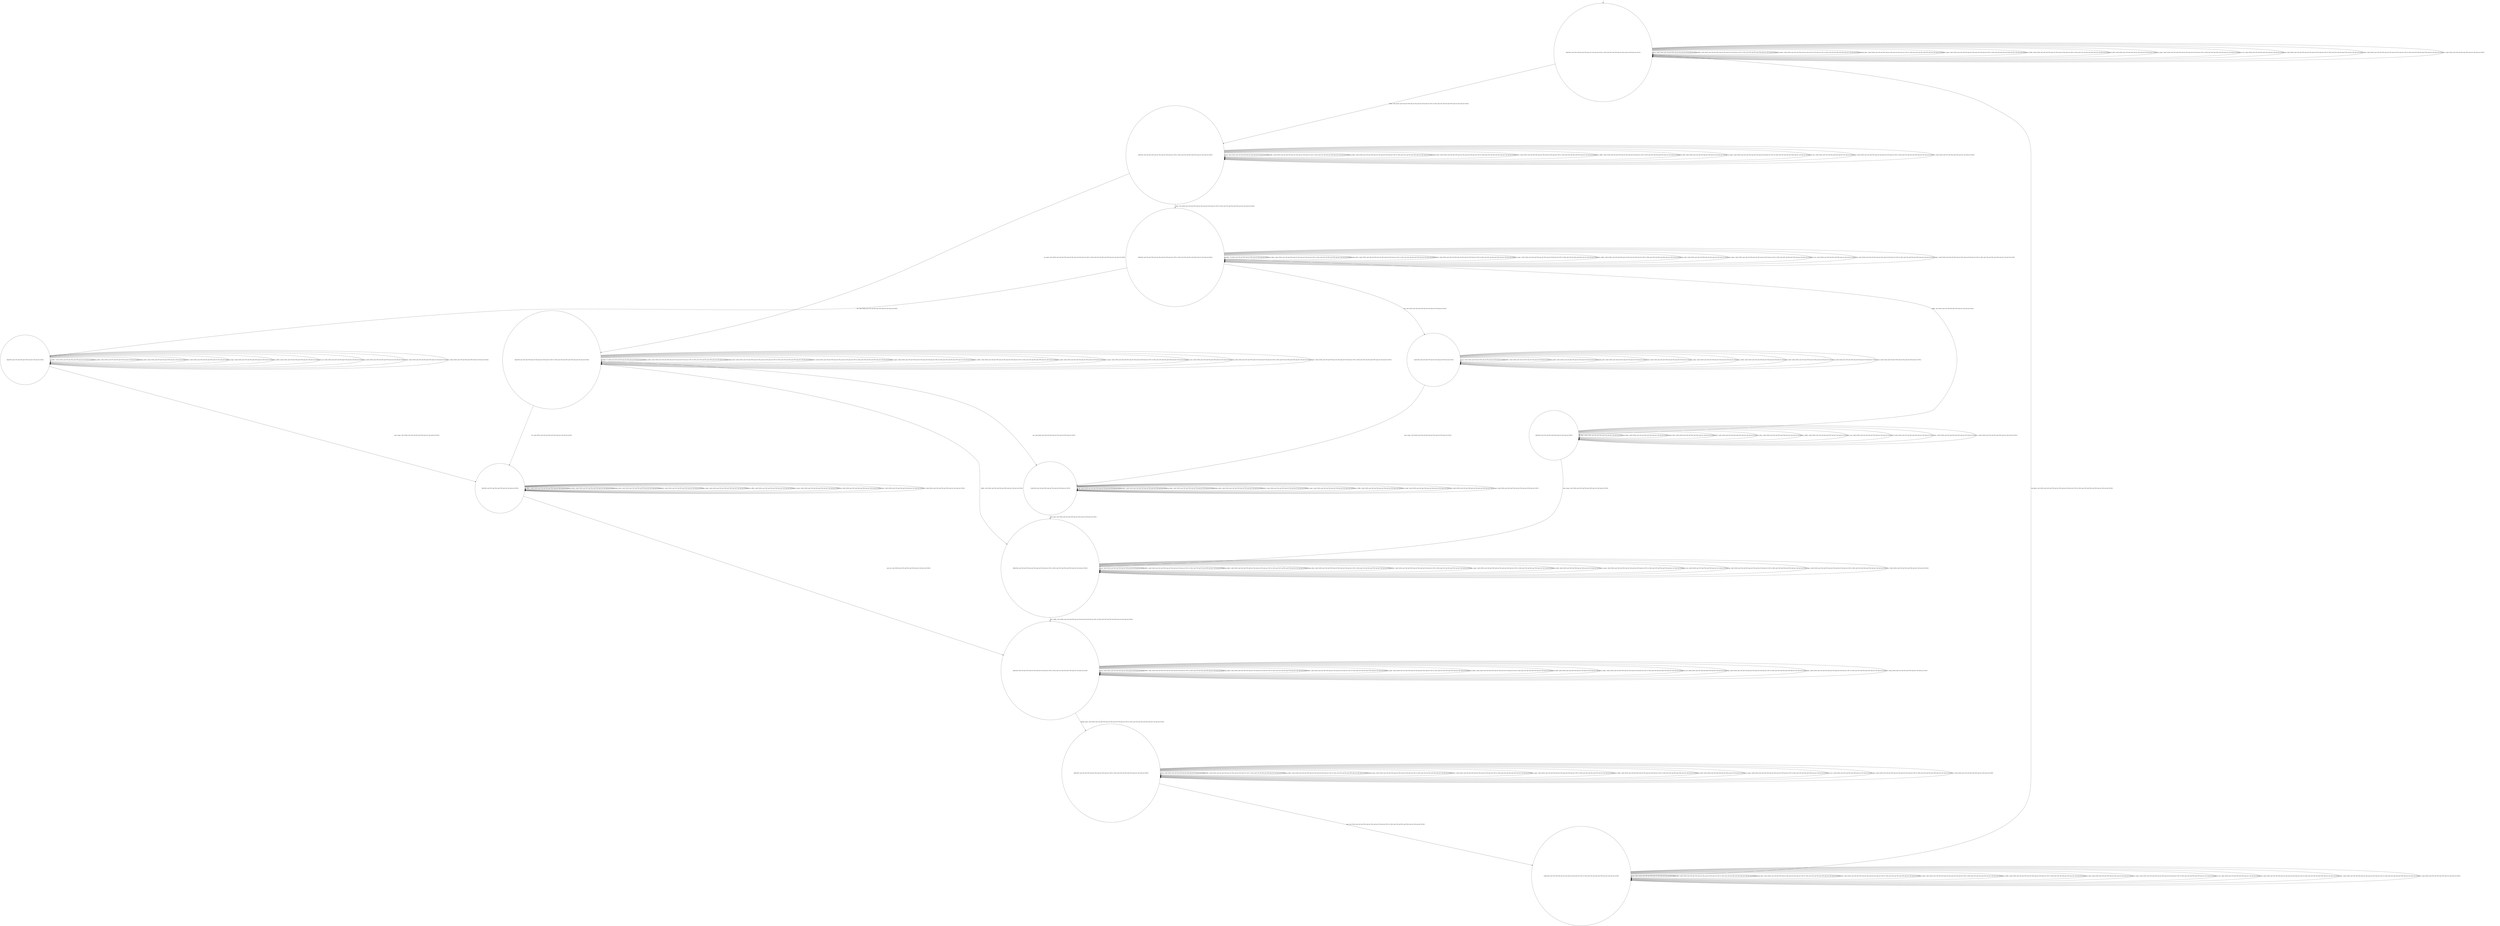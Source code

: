 digraph g {
	edge [lblstyle="above, sloped"];
	s0 [shape="circle" label="0@[((DOL and COF and TEA and TON and not CAP and not EUR) or (DOL and CAP and TON and not TEA and not EUR and not COF))]"];
	s1 [shape="circle" label="1@[((DOL and CAP and TON and not TEA and not EUR and not COF) or (DOL and COF and TEA and TON and not CAP and not EUR))]"];
	s2 [shape="circle" label="2@[((DOL and CAP and TON and not TEA and not EUR and not COF) or (DOL and COF and TEA and TON and not CAP and not EUR))]"];
	s3 [shape="circle" label="3@[((DOL and CAP and TON and not TEA and not EUR and not COF) or (DOL and COF and TEA and TON and not CAP and not EUR))]"];
	s4 [shape="circle" label="4@[((DOL and COF and TEA and TON and not CAP and not EUR))]"];
	s5 [shape="circle" label="5@[((DOL and COF and TEA and TON and not CAP and not EUR))]"];
	s6 [shape="circle" label="6@[((DOL and CAP and TON and not TEA and not EUR and not COF) or (DOL and COF and TEA and TON and not CAP and not EUR))]"];
	s7 [shape="circle" label="7@[((DOL and COF and TEA and TON and not CAP and not EUR))]"];
	s8 [shape="circle" label="8@[((DOL and CAP and TON and not TEA and not EUR and not COF) or (DOL and COF and TEA and TON and not CAP and not EUR))]"];
	s9 [shape="circle" label="9@[((DOL and CAP and TON and not TEA and not EUR and not COF) or (DOL and COF and TEA and TON and not CAP and not EUR))]"];
	s10 [shape="circle" label="10@[((DOL and CAP and TON and not TEA and not EUR and not COF) or (DOL and COF and TEA and TON and not CAP and not EUR))]"];
	s11 [shape="circle" label="11@[((DOL and CAP and TON and not TEA and not EUR and not COF))]"];
	s12 [shape="circle" label="12@[((DOL and CAP and TON and not TEA and not EUR and not COF))]"];
	s0 -> s0 [label="cap / nok() [((DOL and CAP and TON and not TEA and not EUR and not COF))]"];
	s0 -> s0 [label="coffee / nok() [((DOL and CAP and TON and not TEA and not EUR and not COF) or (DOL and COF and TEA and TON and not CAP and not EUR))]"];
	s0 -> s0 [label="cup_taken / nok() [((DOL and CAP and TON and not TEA and not EUR and not COF) or (DOL and COF and TEA and TON and not CAP and not EUR))]"];
	s0 -> s0 [label="display_done / nok() [((DOL and CAP and TON and not TEA and not EUR and not COF) or (DOL and COF and TEA and TON and not CAP and not EUR))]"];
	s0 -> s1 [label="dollar / ok() [((DOL and CAP and TON and not TEA and not EUR and not COF) or (DOL and COF and TEA and TON and not CAP and not EUR))]"];
	s0 -> s0 [label="no_sugar / nok() [((DOL and CAP and TON and not TEA and not EUR and not COF) or (DOL and COF and TEA and TON and not CAP and not EUR))]"];
	s0 -> s0 [label="pour_coffee / nok() [((DOL and CAP and TON and not TEA and not EUR and not COF) or (DOL and COF and TEA and TON and not CAP and not EUR))]"];
	s0 -> s0 [label="pour_milk / nok() [((DOL and CAP and TON and not TEA and not EUR and not COF))]"];
	s0 -> s0 [label="pour_sugar / nok() [((DOL and CAP and TON and not TEA and not EUR and not COF) or (DOL and COF and TEA and TON and not CAP and not EUR))]"];
	s0 -> s0 [label="pour_tea / nok() [((DOL and COF and TEA and TON and not CAP and not EUR))]"];
	s0 -> s0 [label="ring / nok() [((DOL and CAP and TON and not TEA and not EUR and not COF) or (DOL and COF and TEA and TON and not CAP and not EUR))]"];
	s0 -> s0 [label="sugar / nok() [((DOL and CAP and TON and not TEA and not EUR and not COF) or (DOL and COF and TEA and TON and not CAP and not EUR))]"];
	s0 -> s0 [label="tea / nok() [((DOL and COF and TEA and TON and not CAP and not EUR))]"];
	s1 -> s1 [label="cap / nok() [((DOL and CAP and TON and not TEA and not EUR and not COF))]"];
	s1 -> s1 [label="coffee / nok() [((DOL and CAP and TON and not TEA and not EUR and not COF) or (DOL and COF and TEA and TON and not CAP and not EUR))]"];
	s1 -> s1 [label="cup_taken / nok() [((DOL and CAP and TON and not TEA and not EUR and not COF) or (DOL and COF and TEA and TON and not CAP and not EUR))]"];
	s1 -> s1 [label="display_done / nok() [((DOL and CAP and TON and not TEA and not EUR and not COF) or (DOL and COF and TEA and TON and not CAP and not EUR))]"];
	s1 -> s1 [label="dollar / nok() [((DOL and CAP and TON and not TEA and not EUR and not COF) or (DOL and COF and TEA and TON and not CAP and not EUR))]"];
	s1 -> s2 [label="no_sugar / ok() [((DOL and CAP and TON and not TEA and not EUR and not COF) or (DOL and COF and TEA and TON and not CAP and not EUR))]"];
	s1 -> s1 [label="pour_coffee / nok() [((DOL and CAP and TON and not TEA and not EUR and not COF) or (DOL and COF and TEA and TON and not CAP and not EUR))]"];
	s1 -> s1 [label="pour_milk / nok() [((DOL and CAP and TON and not TEA and not EUR and not COF))]"];
	s1 -> s1 [label="pour_sugar / nok() [((DOL and CAP and TON and not TEA and not EUR and not COF) or (DOL and COF and TEA and TON and not CAP and not EUR))]"];
	s1 -> s1 [label="pour_tea / nok() [((DOL and COF and TEA and TON and not CAP and not EUR))]"];
	s1 -> s1 [label="ring / nok() [((DOL and CAP and TON and not TEA and not EUR and not COF) or (DOL and COF and TEA and TON and not CAP and not EUR))]"];
	s1 -> s3 [label="sugar / ok() [((DOL and CAP and TON and not TEA and not EUR and not COF) or (DOL and COF and TEA and TON and not CAP and not EUR))]"];
	s1 -> s1 [label="tea / nok() [((DOL and COF and TEA and TON and not CAP and not EUR))]"];
	s2 -> s12 [label="cap / ok() [((DOL and CAP and TON and not TEA and not EUR and not COF))]"];
	s2 -> s6 [label="coffee / ok() [((DOL and COF and TEA and TON and not CAP and not EUR))]"];
	s2 -> s2 [label="coffee / Ω [((DOL and CAP and TON and not TEA and not EUR and not COF))]"];
	s2 -> s2 [label="cup_taken / nok() [((DOL and CAP and TON and not TEA and not EUR and not COF) or (DOL and COF and TEA and TON and not CAP and not EUR))]"];
	s2 -> s2 [label="display_done / nok() [((DOL and CAP and TON and not TEA and not EUR and not COF) or (DOL and COF and TEA and TON and not CAP and not EUR))]"];
	s2 -> s2 [label="dollar / nok() [((DOL and CAP and TON and not TEA and not EUR and not COF) or (DOL and COF and TEA and TON and not CAP and not EUR))]"];
	s2 -> s2 [label="no_sugar / nok() [((DOL and CAP and TON and not TEA and not EUR and not COF) or (DOL and COF and TEA and TON and not CAP and not EUR))]"];
	s2 -> s2 [label="pour_coffee / nok() [((DOL and CAP and TON and not TEA and not EUR and not COF) or (DOL and COF and TEA and TON and not CAP and not EUR))]"];
	s2 -> s2 [label="pour_milk / nok() [((DOL and CAP and TON and not TEA and not EUR and not COF))]"];
	s2 -> s2 [label="pour_sugar / nok() [((DOL and CAP and TON and not TEA and not EUR and not COF) or (DOL and COF and TEA and TON and not CAP and not EUR))]"];
	s2 -> s2 [label="pour_tea / nok() [((DOL and COF and TEA and TON and not CAP and not EUR))]"];
	s2 -> s2 [label="ring / nok() [((DOL and CAP and TON and not TEA and not EUR and not COF) or (DOL and COF and TEA and TON and not CAP and not EUR))]"];
	s2 -> s2 [label="sugar / void() [((DOL and CAP and TON and not TEA and not EUR and not COF) or (DOL and COF and TEA and TON and not CAP and not EUR))]"];
	s2 -> s7 [label="tea / ok() [((DOL and COF and TEA and TON and not CAP and not EUR))]"];
	s3 -> s11 [label="cap / ok() [((DOL and CAP and TON and not TEA and not EUR and not COF))]"];
	s3 -> s4 [label="coffee / ok() [((DOL and COF and TEA and TON and not CAP and not EUR))]"];
	s3 -> s3 [label="coffee / Ω [((DOL and CAP and TON and not TEA and not EUR and not COF))]"];
	s3 -> s3 [label="cup_taken / nok() [((DOL and CAP and TON and not TEA and not EUR and not COF) or (DOL and COF and TEA and TON and not CAP and not EUR))]"];
	s3 -> s3 [label="display_done / nok() [((DOL and CAP and TON and not TEA and not EUR and not COF) or (DOL and COF and TEA and TON and not CAP and not EUR))]"];
	s3 -> s3 [label="dollar / nok() [((DOL and CAP and TON and not TEA and not EUR and not COF) or (DOL and COF and TEA and TON and not CAP and not EUR))]"];
	s3 -> s3 [label="no_sugar / void() [((DOL and CAP and TON and not TEA and not EUR and not COF) or (DOL and COF and TEA and TON and not CAP and not EUR))]"];
	s3 -> s3 [label="pour_coffee / nok() [((DOL and CAP and TON and not TEA and not EUR and not COF) or (DOL and COF and TEA and TON and not CAP and not EUR))]"];
	s3 -> s3 [label="pour_milk / nok() [((DOL and CAP and TON and not TEA and not EUR and not COF))]"];
	s3 -> s3 [label="pour_sugar / nok() [((DOL and CAP and TON and not TEA and not EUR and not COF) or (DOL and COF and TEA and TON and not CAP and not EUR))]"];
	s3 -> s3 [label="pour_tea / nok() [((DOL and COF and TEA and TON and not CAP and not EUR))]"];
	s3 -> s3 [label="ring / nok() [((DOL and CAP and TON and not TEA and not EUR and not COF) or (DOL and COF and TEA and TON and not CAP and not EUR))]"];
	s3 -> s3 [label="sugar / nok() [((DOL and CAP and TON and not TEA and not EUR and not COF) or (DOL and COF and TEA and TON and not CAP and not EUR))]"];
	s3 -> s5 [label="tea / ok() [((DOL and COF and TEA and TON and not CAP and not EUR))]"];
	s4 -> s4 [label="coffee / nok() [((DOL and COF and TEA and TON and not CAP and not EUR))]"];
	s4 -> s4 [label="cup_taken / nok() [((DOL and COF and TEA and TON and not CAP and not EUR))]"];
	s4 -> s4 [label="display_done / nok() [((DOL and COF and TEA and TON and not CAP and not EUR))]"];
	s4 -> s4 [label="dollar / nok() [((DOL and COF and TEA and TON and not CAP and not EUR))]"];
	s4 -> s4 [label="no_sugar / nok() [((DOL and COF and TEA and TON and not CAP and not EUR))]"];
	s4 -> s4 [label="pour_coffee / nok() [((DOL and COF and TEA and TON and not CAP and not EUR))]"];
	s4 -> s6 [label="pour_sugar / ok() [((DOL and COF and TEA and TON and not CAP and not EUR))]"];
	s4 -> s4 [label="pour_tea / nok() [((DOL and COF and TEA and TON and not CAP and not EUR))]"];
	s4 -> s4 [label="ring / nok() [((DOL and COF and TEA and TON and not CAP and not EUR))]"];
	s4 -> s4 [label="sugar / nok() [((DOL and COF and TEA and TON and not CAP and not EUR))]"];
	s4 -> s4 [label="tea / void() [((DOL and COF and TEA and TON and not CAP and not EUR))]"];
	s5 -> s5 [label="coffee / void() [((DOL and COF and TEA and TON and not CAP and not EUR))]"];
	s5 -> s5 [label="cup_taken / nok() [((DOL and COF and TEA and TON and not CAP and not EUR))]"];
	s5 -> s5 [label="display_done / nok() [((DOL and COF and TEA and TON and not CAP and not EUR))]"];
	s5 -> s5 [label="dollar / nok() [((DOL and COF and TEA and TON and not CAP and not EUR))]"];
	s5 -> s5 [label="no_sugar / nok() [((DOL and COF and TEA and TON and not CAP and not EUR))]"];
	s5 -> s5 [label="pour_coffee / nok() [((DOL and COF and TEA and TON and not CAP and not EUR))]"];
	s5 -> s7 [label="pour_sugar / ok() [((DOL and COF and TEA and TON and not CAP and not EUR))]"];
	s5 -> s5 [label="pour_tea / nok() [((DOL and COF and TEA and TON and not CAP and not EUR))]"];
	s5 -> s5 [label="ring / nok() [((DOL and COF and TEA and TON and not CAP and not EUR))]"];
	s5 -> s5 [label="sugar / nok() [((DOL and COF and TEA and TON and not CAP and not EUR))]"];
	s5 -> s5 [label="tea / nok() [((DOL and COF and TEA and TON and not CAP and not EUR))]"];
	s6 -> s6 [label="cap / nok() [((DOL and CAP and TON and not TEA and not EUR and not COF))]"];
	s6 -> s6 [label="coffee / nok() [((DOL and CAP and TON and not TEA and not EUR and not COF) or (DOL and COF and TEA and TON and not CAP and not EUR))]"];
	s6 -> s6 [label="cup_taken / nok() [((DOL and CAP and TON and not TEA and not EUR and not COF) or (DOL and COF and TEA and TON and not CAP and not EUR))]"];
	s6 -> s6 [label="display_done / nok() [((DOL and CAP and TON and not TEA and not EUR and not COF) or (DOL and COF and TEA and TON and not CAP and not EUR))]"];
	s6 -> s6 [label="dollar / nok() [((DOL and CAP and TON and not TEA and not EUR and not COF) or (DOL and COF and TEA and TON and not CAP and not EUR))]"];
	s6 -> s6 [label="no_sugar / nok() [((DOL and CAP and TON and not TEA and not EUR and not COF) or (DOL and COF and TEA and TON and not CAP and not EUR))]"];
	s6 -> s8 [label="pour_coffee / ok() [((DOL and CAP and TON and not TEA and not EUR and not COF) or (DOL and COF and TEA and TON and not CAP and not EUR))]"];
	s6 -> s6 [label="pour_milk / nok() [((DOL and CAP and TON and not TEA and not EUR and not COF))]"];
	s6 -> s6 [label="pour_sugar / nok() [((DOL and CAP and TON and not TEA and not EUR and not COF) or (DOL and COF and TEA and TON and not CAP and not EUR))]"];
	s6 -> s6 [label="pour_tea / nok() [((DOL and COF and TEA and TON and not CAP and not EUR))]"];
	s6 -> s6 [label="ring / nok() [((DOL and CAP and TON and not TEA and not EUR and not COF) or (DOL and COF and TEA and TON and not CAP and not EUR))]"];
	s6 -> s6 [label="sugar / nok() [((DOL and CAP and TON and not TEA and not EUR and not COF) or (DOL and COF and TEA and TON and not CAP and not EUR))]"];
	s6 -> s6 [label="tea / void() [((DOL and COF and TEA and TON and not CAP and not EUR))]"];
	s7 -> s7 [label="coffee / void() [((DOL and COF and TEA and TON and not CAP and not EUR))]"];
	s7 -> s7 [label="cup_taken / nok() [((DOL and COF and TEA and TON and not CAP and not EUR))]"];
	s7 -> s7 [label="display_done / nok() [((DOL and COF and TEA and TON and not CAP and not EUR))]"];
	s7 -> s7 [label="dollar / nok() [((DOL and COF and TEA and TON and not CAP and not EUR))]"];
	s7 -> s7 [label="no_sugar / nok() [((DOL and COF and TEA and TON and not CAP and not EUR))]"];
	s7 -> s7 [label="pour_coffee / nok() [((DOL and COF and TEA and TON and not CAP and not EUR))]"];
	s7 -> s7 [label="pour_sugar / nok() [((DOL and COF and TEA and TON and not CAP and not EUR))]"];
	s7 -> s8 [label="pour_tea / ok() [((DOL and COF and TEA and TON and not CAP and not EUR))]"];
	s7 -> s7 [label="ring / nok() [((DOL and COF and TEA and TON and not CAP and not EUR))]"];
	s7 -> s7 [label="sugar / nok() [((DOL and COF and TEA and TON and not CAP and not EUR))]"];
	s7 -> s7 [label="tea / nok() [((DOL and COF and TEA and TON and not CAP and not EUR))]"];
	s8 -> s8 [label="cap / nok() [((DOL and CAP and TON and not TEA and not EUR and not COF))]"];
	s8 -> s8 [label="coffee / nok() [((DOL and CAP and TON and not TEA and not EUR and not COF) or (DOL and COF and TEA and TON and not CAP and not EUR))]"];
	s8 -> s8 [label="cup_taken / nok() [((DOL and CAP and TON and not TEA and not EUR and not COF) or (DOL and COF and TEA and TON and not CAP and not EUR))]"];
	s8 -> s9 [label="display_done / ok() [((DOL and CAP and TON and not TEA and not EUR and not COF) or (DOL and COF and TEA and TON and not CAP and not EUR))]"];
	s8 -> s8 [label="dollar / nok() [((DOL and CAP and TON and not TEA and not EUR and not COF) or (DOL and COF and TEA and TON and not CAP and not EUR))]"];
	s8 -> s8 [label="no_sugar / nok() [((DOL and CAP and TON and not TEA and not EUR and not COF) or (DOL and COF and TEA and TON and not CAP and not EUR))]"];
	s8 -> s8 [label="pour_coffee / nok() [((DOL and CAP and TON and not TEA and not EUR and not COF) or (DOL and COF and TEA and TON and not CAP and not EUR))]"];
	s8 -> s8 [label="pour_milk / nok() [((DOL and CAP and TON and not TEA and not EUR and not COF))]"];
	s8 -> s8 [label="pour_sugar / nok() [((DOL and CAP and TON and not TEA and not EUR and not COF) or (DOL and COF and TEA and TON and not CAP and not EUR))]"];
	s8 -> s8 [label="pour_tea / nok() [((DOL and COF and TEA and TON and not CAP and not EUR))]"];
	s8 -> s8 [label="ring / nok() [((DOL and CAP and TON and not TEA and not EUR and not COF) or (DOL and COF and TEA and TON and not CAP and not EUR))]"];
	s8 -> s8 [label="sugar / nok() [((DOL and CAP and TON and not TEA and not EUR and not COF) or (DOL and COF and TEA and TON and not CAP and not EUR))]"];
	s8 -> s8 [label="tea / nok() [((DOL and COF and TEA and TON and not CAP and not EUR))]"];
	s9 -> s9 [label="cap / nok() [((DOL and CAP and TON and not TEA and not EUR and not COF))]"];
	s9 -> s9 [label="coffee / nok() [((DOL and CAP and TON and not TEA and not EUR and not COF) or (DOL and COF and TEA and TON and not CAP and not EUR))]"];
	s9 -> s9 [label="cup_taken / nok() [((DOL and CAP and TON and not TEA and not EUR and not COF) or (DOL and COF and TEA and TON and not CAP and not EUR))]"];
	s9 -> s9 [label="display_done / nok() [((DOL and CAP and TON and not TEA and not EUR and not COF) or (DOL and COF and TEA and TON and not CAP and not EUR))]"];
	s9 -> s9 [label="dollar / nok() [((DOL and CAP and TON and not TEA and not EUR and not COF) or (DOL and COF and TEA and TON and not CAP and not EUR))]"];
	s9 -> s9 [label="no_sugar / nok() [((DOL and CAP and TON and not TEA and not EUR and not COF) or (DOL and COF and TEA and TON and not CAP and not EUR))]"];
	s9 -> s9 [label="pour_coffee / nok() [((DOL and CAP and TON and not TEA and not EUR and not COF) or (DOL and COF and TEA and TON and not CAP and not EUR))]"];
	s9 -> s9 [label="pour_milk / nok() [((DOL and CAP and TON and not TEA and not EUR and not COF))]"];
	s9 -> s9 [label="pour_sugar / nok() [((DOL and CAP and TON and not TEA and not EUR and not COF) or (DOL and COF and TEA and TON and not CAP and not EUR))]"];
	s9 -> s9 [label="pour_tea / nok() [((DOL and COF and TEA and TON and not CAP and not EUR))]"];
	s9 -> s10 [label="ring / ok() [((DOL and CAP and TON and not TEA and not EUR and not COF) or (DOL and COF and TEA and TON and not CAP and not EUR))]"];
	s9 -> s9 [label="sugar / nok() [((DOL and CAP and TON and not TEA and not EUR and not COF) or (DOL and COF and TEA and TON and not CAP and not EUR))]"];
	s9 -> s9 [label="tea / nok() [((DOL and COF and TEA and TON and not CAP and not EUR))]"];
	s10 -> s10 [label="cap / nok() [((DOL and CAP and TON and not TEA and not EUR and not COF))]"];
	s10 -> s10 [label="coffee / nok() [((DOL and CAP and TON and not TEA and not EUR and not COF) or (DOL and COF and TEA and TON and not CAP and not EUR))]"];
	s10 -> s0 [label="cup_taken / ok() [((DOL and CAP and TON and not TEA and not EUR and not COF) or (DOL and COF and TEA and TON and not CAP and not EUR))]"];
	s10 -> s10 [label="display_done / nok() [((DOL and CAP and TON and not TEA and not EUR and not COF) or (DOL and COF and TEA and TON and not CAP and not EUR))]"];
	s10 -> s10 [label="dollar / nok() [((DOL and CAP and TON and not TEA and not EUR and not COF) or (DOL and COF and TEA and TON and not CAP and not EUR))]"];
	s10 -> s10 [label="no_sugar / nok() [((DOL and CAP and TON and not TEA and not EUR and not COF) or (DOL and COF and TEA and TON and not CAP and not EUR))]"];
	s10 -> s10 [label="pour_coffee / nok() [((DOL and CAP and TON and not TEA and not EUR and not COF) or (DOL and COF and TEA and TON and not CAP and not EUR))]"];
	s10 -> s10 [label="pour_milk / nok() [((DOL and CAP and TON and not TEA and not EUR and not COF))]"];
	s10 -> s10 [label="pour_sugar / nok() [((DOL and CAP and TON and not TEA and not EUR and not COF) or (DOL and COF and TEA and TON and not CAP and not EUR))]"];
	s10 -> s10 [label="pour_tea / nok() [((DOL and COF and TEA and TON and not CAP and not EUR))]"];
	s10 -> s10 [label="ring / nok() [((DOL and CAP and TON and not TEA and not EUR and not COF) or (DOL and COF and TEA and TON and not CAP and not EUR))]"];
	s10 -> s10 [label="sugar / nok() [((DOL and CAP and TON and not TEA and not EUR and not COF) or (DOL and COF and TEA and TON and not CAP and not EUR))]"];
	s10 -> s10 [label="tea / nok() [((DOL and COF and TEA and TON and not CAP and not EUR))]"];
	s11 -> s11 [label="cap / nok() [((DOL and CAP and TON and not TEA and not EUR and not COF))]"];
	s11 -> s11 [label="coffee / void() [((DOL and CAP and TON and not TEA and not EUR and not COF))]"];
	s11 -> s11 [label="cup_taken / nok() [((DOL and CAP and TON and not TEA and not EUR and not COF))]"];
	s11 -> s11 [label="display_done / nok() [((DOL and CAP and TON and not TEA and not EUR and not COF))]"];
	s11 -> s11 [label="dollar / nok() [((DOL and CAP and TON and not TEA and not EUR and not COF))]"];
	s11 -> s11 [label="no_sugar / nok() [((DOL and CAP and TON and not TEA and not EUR and not COF))]"];
	s11 -> s11 [label="pour_coffee / nok() [((DOL and CAP and TON and not TEA and not EUR and not COF))]"];
	s11 -> s11 [label="pour_milk / nok() [((DOL and CAP and TON and not TEA and not EUR and not COF))]"];
	s11 -> s12 [label="pour_sugar / ok() [((DOL and CAP and TON and not TEA and not EUR and not COF))]"];
	s11 -> s11 [label="ring / nok() [((DOL and CAP and TON and not TEA and not EUR and not COF))]"];
	s11 -> s11 [label="sugar / nok() [((DOL and CAP and TON and not TEA and not EUR and not COF))]"];
	s12 -> s12 [label="cap / nok() [((DOL and CAP and TON and not TEA and not EUR and not COF))]"];
	s12 -> s12 [label="coffee / void() [((DOL and CAP and TON and not TEA and not EUR and not COF))]"];
	s12 -> s12 [label="cup_taken / nok() [((DOL and CAP and TON and not TEA and not EUR and not COF))]"];
	s12 -> s12 [label="display_done / nok() [((DOL and CAP and TON and not TEA and not EUR and not COF))]"];
	s12 -> s12 [label="dollar / nok() [((DOL and CAP and TON and not TEA and not EUR and not COF))]"];
	s12 -> s12 [label="no_sugar / nok() [((DOL and CAP and TON and not TEA and not EUR and not COF))]"];
	s12 -> s12 [label="pour_coffee / nok() [((DOL and CAP and TON and not TEA and not EUR and not COF))]"];
	s12 -> s6 [label="pour_milk / ok() [((DOL and CAP and TON and not TEA and not EUR and not COF))]"];
	s12 -> s12 [label="pour_sugar / nok() [((DOL and CAP and TON and not TEA and not EUR and not COF))]"];
	s12 -> s12 [label="ring / nok() [((DOL and CAP and TON and not TEA and not EUR and not COF))]"];
	s12 -> s12 [label="sugar / nok() [((DOL and CAP and TON and not TEA and not EUR and not COF))]"];
	__start0 [label="" shape="none" width="0" height="0"];
	__start0 -> s0;
}